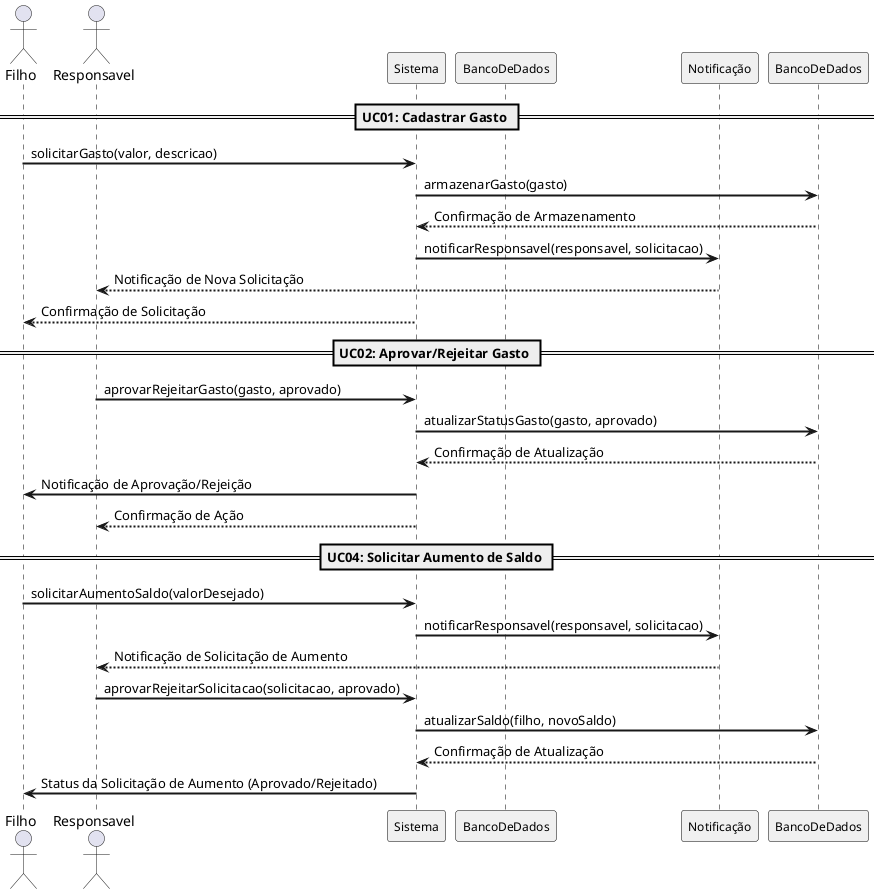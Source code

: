 @startuml
skinparam sequenceArrowThickness 2
skinparam sequenceParticipantBackgroundColor #f0f0f0
skinparam sequenceLifeLineBorderColor black
skinparam sequenceLifeLineBackgroundColor #cfe2f3
skinparam participantBorderColor black
skinparam monochrome false
skinparam participantFontSize 12

' Participantes principais
actor Filho
actor Responsavel
participant "Sistema" as Sistema
participant "BancoDeDados" as DB
participant "Notificação" as Notificacao

== UC01: Cadastrar Gasto ==

Filho -> Sistema : solicitarGasto(valor, descricao)
Sistema -> BancoDeDados : armazenarGasto(gasto)
BancoDeDados --> Sistema : Confirmação de Armazenamento
Sistema -> Notificacao : notificarResponsavel(responsavel, solicitacao)
Notificacao --> Responsavel : Notificação de Nova Solicitação
Sistema --> Filho : Confirmação de Solicitação

== UC02: Aprovar/Rejeitar Gasto ==

Responsavel -> Sistema : aprovarRejeitarGasto(gasto, aprovado)
Sistema -> BancoDeDados : atualizarStatusGasto(gasto, aprovado)
BancoDeDados --> Sistema : Confirmação de Atualização
Sistema -> Filho : Notificação de Aprovação/Rejeição
Sistema --> Responsavel : Confirmação de Ação

== UC04: Solicitar Aumento de Saldo ==

Filho -> Sistema : solicitarAumentoSaldo(valorDesejado)
Sistema -> Notificacao : notificarResponsavel(responsavel, solicitacao)
Notificacao --> Responsavel : Notificação de Solicitação de Aumento
Responsavel -> Sistema : aprovarRejeitarSolicitacao(solicitacao, aprovado)
Sistema -> BancoDeDados : atualizarSaldo(filho, novoSaldo)
BancoDeDados --> Sistema : Confirmação de Atualização
Sistema -> Filho : Status da Solicitação de Aumento (Aprovado/Rejeitado)

@enduml
